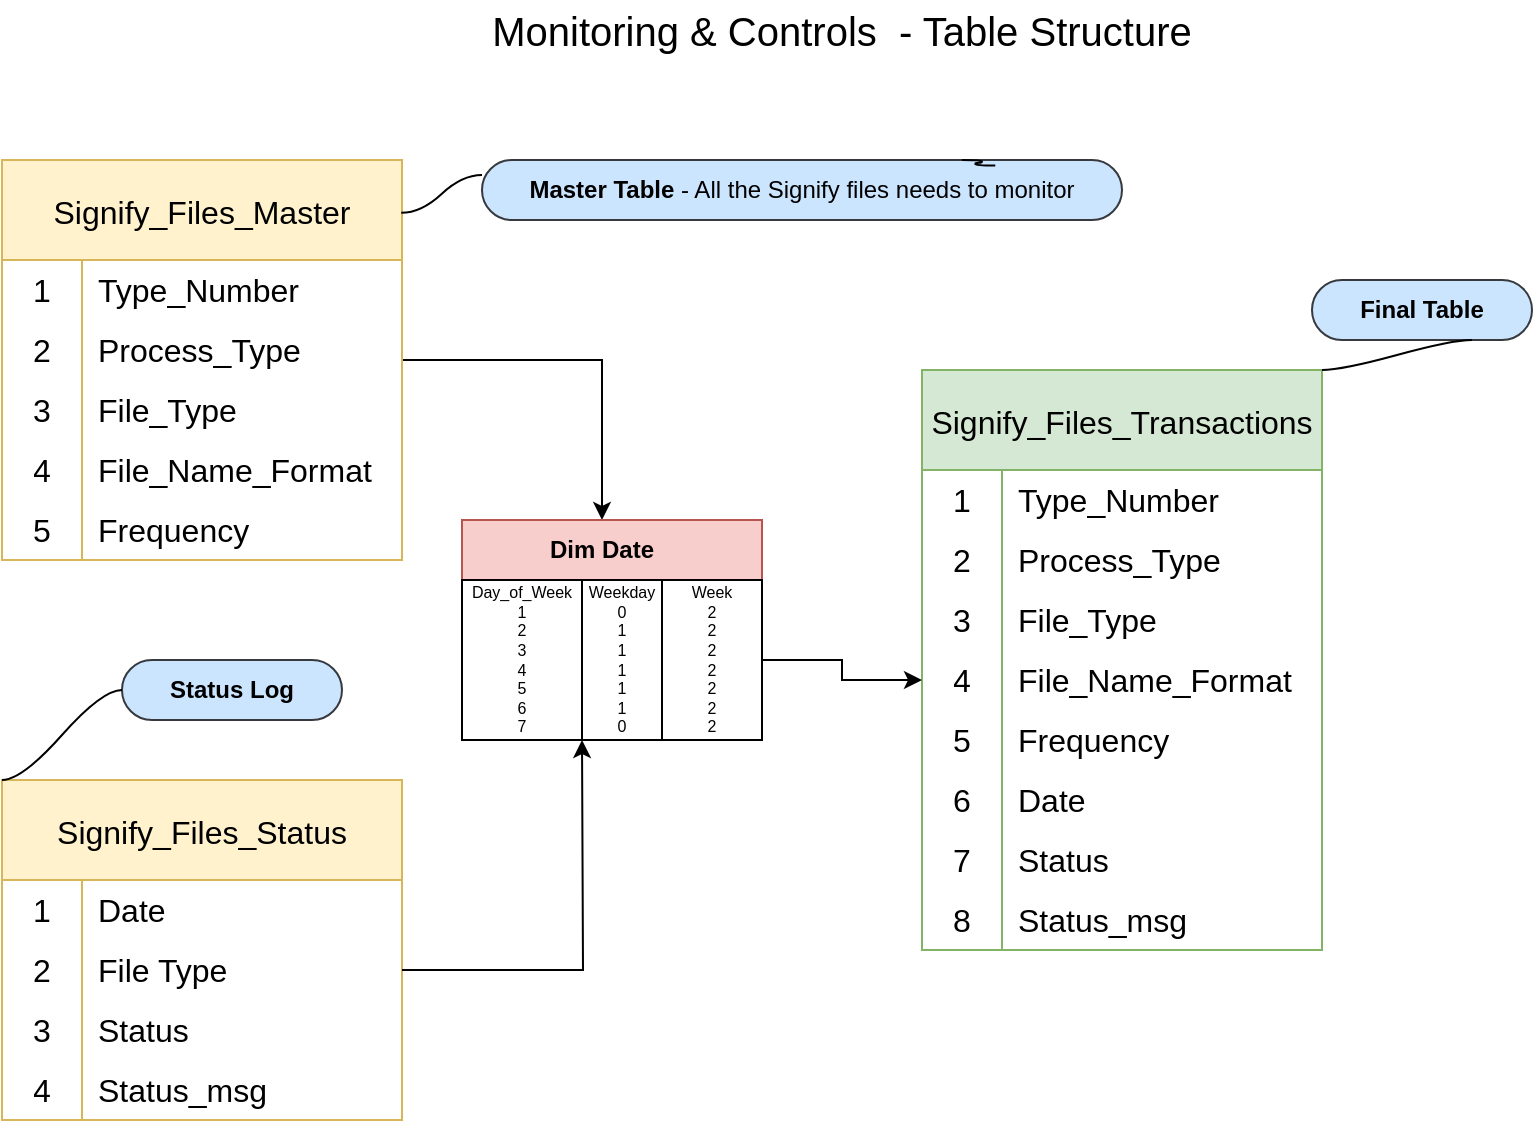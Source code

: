 <mxfile version="21.3.2" type="github">
  <diagram name="Page-1" id="bd83a815-5ea8-2e97-e5ec-87c9f400f2fa">
    <mxGraphModel dx="1315" dy="622" grid="1" gridSize="10" guides="1" tooltips="1" connect="1" arrows="1" fold="1" page="1" pageScale="1.5" pageWidth="1169" pageHeight="826" background="none" math="0" shadow="0">
      <root>
        <mxCell id="0" style=";html=1;" />
        <mxCell id="1" style=";html=1;" parent="0" />
        <mxCell id="tpGNigaO8XMMVJVtIPH--200" style="edgeStyle=orthogonalEdgeStyle;rounded=0;orthogonalLoop=1;jettySize=auto;html=1;entryX=0.5;entryY=0;entryDx=0;entryDy=0;" edge="1" parent="1" source="tpGNigaO8XMMVJVtIPH--113" target="tpGNigaO8XMMVJVtIPH--199">
          <mxGeometry relative="1" as="geometry" />
        </mxCell>
        <mxCell id="tpGNigaO8XMMVJVtIPH--113" value="Signify_Files_Master" style="shape=table;startSize=50;container=1;collapsible=0;childLayout=tableLayout;fixedRows=1;rowLines=0;fontStyle=0;strokeColor=#d6b656;fontSize=16;fillColor=#fff2cc;" vertex="1" parent="1">
          <mxGeometry x="160" y="110" width="200" height="200" as="geometry" />
        </mxCell>
        <mxCell id="tpGNigaO8XMMVJVtIPH--114" value="" style="shape=tableRow;horizontal=0;startSize=0;swimlaneHead=0;swimlaneBody=0;top=0;left=0;bottom=0;right=0;collapsible=0;dropTarget=0;fillColor=none;points=[[0,0.5],[1,0.5]];portConstraint=eastwest;strokeColor=inherit;fontSize=16;" vertex="1" parent="tpGNigaO8XMMVJVtIPH--113">
          <mxGeometry y="50" width="200" height="30" as="geometry" />
        </mxCell>
        <mxCell id="tpGNigaO8XMMVJVtIPH--115" value="1" style="shape=partialRectangle;html=1;whiteSpace=wrap;connectable=0;fillColor=none;top=0;left=0;bottom=0;right=0;overflow=hidden;pointerEvents=1;strokeColor=inherit;fontSize=16;" vertex="1" parent="tpGNigaO8XMMVJVtIPH--114">
          <mxGeometry width="40" height="30" as="geometry">
            <mxRectangle width="40" height="30" as="alternateBounds" />
          </mxGeometry>
        </mxCell>
        <mxCell id="tpGNigaO8XMMVJVtIPH--116" value="Type_Number" style="shape=partialRectangle;html=1;whiteSpace=wrap;connectable=0;fillColor=none;top=0;left=0;bottom=0;right=0;align=left;spacingLeft=6;overflow=hidden;strokeColor=inherit;fontSize=16;" vertex="1" parent="tpGNigaO8XMMVJVtIPH--114">
          <mxGeometry x="40" width="160" height="30" as="geometry">
            <mxRectangle width="160" height="30" as="alternateBounds" />
          </mxGeometry>
        </mxCell>
        <mxCell id="tpGNigaO8XMMVJVtIPH--117" value="" style="shape=tableRow;horizontal=0;startSize=0;swimlaneHead=0;swimlaneBody=0;top=0;left=0;bottom=0;right=0;collapsible=0;dropTarget=0;fillColor=none;points=[[0,0.5],[1,0.5]];portConstraint=eastwest;strokeColor=inherit;fontSize=16;" vertex="1" parent="tpGNigaO8XMMVJVtIPH--113">
          <mxGeometry y="80" width="200" height="30" as="geometry" />
        </mxCell>
        <mxCell id="tpGNigaO8XMMVJVtIPH--118" value="2" style="shape=partialRectangle;html=1;whiteSpace=wrap;connectable=0;fillColor=none;top=0;left=0;bottom=0;right=0;overflow=hidden;strokeColor=inherit;fontSize=16;" vertex="1" parent="tpGNigaO8XMMVJVtIPH--117">
          <mxGeometry width="40" height="30" as="geometry">
            <mxRectangle width="40" height="30" as="alternateBounds" />
          </mxGeometry>
        </mxCell>
        <mxCell id="tpGNigaO8XMMVJVtIPH--119" value="Process_Type" style="shape=partialRectangle;html=1;whiteSpace=wrap;connectable=0;fillColor=none;top=0;left=0;bottom=0;right=0;align=left;spacingLeft=6;overflow=hidden;strokeColor=inherit;fontSize=16;" vertex="1" parent="tpGNigaO8XMMVJVtIPH--117">
          <mxGeometry x="40" width="160" height="30" as="geometry">
            <mxRectangle width="160" height="30" as="alternateBounds" />
          </mxGeometry>
        </mxCell>
        <mxCell id="tpGNigaO8XMMVJVtIPH--120" value="" style="shape=tableRow;horizontal=0;startSize=0;swimlaneHead=0;swimlaneBody=0;top=0;left=0;bottom=0;right=0;collapsible=0;dropTarget=0;fillColor=none;points=[[0,0.5],[1,0.5]];portConstraint=eastwest;strokeColor=inherit;fontSize=16;" vertex="1" parent="tpGNigaO8XMMVJVtIPH--113">
          <mxGeometry y="110" width="200" height="30" as="geometry" />
        </mxCell>
        <mxCell id="tpGNigaO8XMMVJVtIPH--121" value="3" style="shape=partialRectangle;html=1;whiteSpace=wrap;connectable=0;fillColor=none;top=0;left=0;bottom=0;right=0;overflow=hidden;strokeColor=inherit;fontSize=16;" vertex="1" parent="tpGNigaO8XMMVJVtIPH--120">
          <mxGeometry width="40" height="30" as="geometry">
            <mxRectangle width="40" height="30" as="alternateBounds" />
          </mxGeometry>
        </mxCell>
        <mxCell id="tpGNigaO8XMMVJVtIPH--122" value="File_Type" style="shape=partialRectangle;html=1;whiteSpace=wrap;connectable=0;fillColor=none;top=0;left=0;bottom=0;right=0;align=left;spacingLeft=6;overflow=hidden;strokeColor=inherit;fontSize=16;" vertex="1" parent="tpGNigaO8XMMVJVtIPH--120">
          <mxGeometry x="40" width="160" height="30" as="geometry">
            <mxRectangle width="160" height="30" as="alternateBounds" />
          </mxGeometry>
        </mxCell>
        <mxCell id="tpGNigaO8XMMVJVtIPH--124" value="" style="shape=tableRow;horizontal=0;startSize=0;swimlaneHead=0;swimlaneBody=0;top=0;left=0;bottom=0;right=0;collapsible=0;dropTarget=0;fillColor=none;points=[[0,0.5],[1,0.5]];portConstraint=eastwest;strokeColor=inherit;fontSize=16;" vertex="1" parent="tpGNigaO8XMMVJVtIPH--113">
          <mxGeometry y="140" width="200" height="30" as="geometry" />
        </mxCell>
        <mxCell id="tpGNigaO8XMMVJVtIPH--125" value="4" style="shape=partialRectangle;html=1;whiteSpace=wrap;connectable=0;fillColor=none;top=0;left=0;bottom=0;right=0;overflow=hidden;strokeColor=inherit;fontSize=16;" vertex="1" parent="tpGNigaO8XMMVJVtIPH--124">
          <mxGeometry width="40" height="30" as="geometry">
            <mxRectangle width="40" height="30" as="alternateBounds" />
          </mxGeometry>
        </mxCell>
        <mxCell id="tpGNigaO8XMMVJVtIPH--126" value="File_Name_Format" style="shape=partialRectangle;html=1;whiteSpace=wrap;connectable=0;fillColor=none;top=0;left=0;bottom=0;right=0;align=left;spacingLeft=6;overflow=hidden;strokeColor=inherit;fontSize=16;" vertex="1" parent="tpGNigaO8XMMVJVtIPH--124">
          <mxGeometry x="40" width="160" height="30" as="geometry">
            <mxRectangle width="160" height="30" as="alternateBounds" />
          </mxGeometry>
        </mxCell>
        <mxCell id="tpGNigaO8XMMVJVtIPH--127" value="" style="shape=tableRow;horizontal=0;startSize=0;swimlaneHead=0;swimlaneBody=0;top=0;left=0;bottom=0;right=0;collapsible=0;dropTarget=0;fillColor=none;points=[[0,0.5],[1,0.5]];portConstraint=eastwest;strokeColor=inherit;fontSize=16;" vertex="1" parent="tpGNigaO8XMMVJVtIPH--113">
          <mxGeometry y="170" width="200" height="30" as="geometry" />
        </mxCell>
        <mxCell id="tpGNigaO8XMMVJVtIPH--128" value="5" style="shape=partialRectangle;html=1;whiteSpace=wrap;connectable=0;fillColor=none;top=0;left=0;bottom=0;right=0;overflow=hidden;strokeColor=inherit;fontSize=16;" vertex="1" parent="tpGNigaO8XMMVJVtIPH--127">
          <mxGeometry width="40" height="30" as="geometry">
            <mxRectangle width="40" height="30" as="alternateBounds" />
          </mxGeometry>
        </mxCell>
        <mxCell id="tpGNigaO8XMMVJVtIPH--129" value="Frequency" style="shape=partialRectangle;html=1;whiteSpace=wrap;connectable=0;fillColor=none;top=0;left=0;bottom=0;right=0;align=left;spacingLeft=6;overflow=hidden;strokeColor=inherit;fontSize=16;" vertex="1" parent="tpGNigaO8XMMVJVtIPH--127">
          <mxGeometry x="40" width="160" height="30" as="geometry">
            <mxRectangle width="160" height="30" as="alternateBounds" />
          </mxGeometry>
        </mxCell>
        <mxCell id="tpGNigaO8XMMVJVtIPH--135" value="Signify_Files_Status" style="shape=table;startSize=50;container=1;collapsible=0;childLayout=tableLayout;fixedRows=1;rowLines=0;fontStyle=0;strokeColor=#d6b656;fontSize=16;fillColor=#fff2cc;" vertex="1" parent="1">
          <mxGeometry x="160" y="420" width="200" height="170" as="geometry" />
        </mxCell>
        <mxCell id="tpGNigaO8XMMVJVtIPH--136" value="" style="shape=tableRow;horizontal=0;startSize=0;swimlaneHead=0;swimlaneBody=0;top=0;left=0;bottom=0;right=0;collapsible=0;dropTarget=0;fillColor=none;points=[[0,0.5],[1,0.5]];portConstraint=eastwest;strokeColor=inherit;fontSize=16;" vertex="1" parent="tpGNigaO8XMMVJVtIPH--135">
          <mxGeometry y="50" width="200" height="30" as="geometry" />
        </mxCell>
        <mxCell id="tpGNigaO8XMMVJVtIPH--137" value="1" style="shape=partialRectangle;html=1;whiteSpace=wrap;connectable=0;fillColor=none;top=0;left=0;bottom=0;right=0;overflow=hidden;pointerEvents=1;strokeColor=inherit;fontSize=16;" vertex="1" parent="tpGNigaO8XMMVJVtIPH--136">
          <mxGeometry width="40" height="30" as="geometry">
            <mxRectangle width="40" height="30" as="alternateBounds" />
          </mxGeometry>
        </mxCell>
        <mxCell id="tpGNigaO8XMMVJVtIPH--138" value="Date" style="shape=partialRectangle;html=1;whiteSpace=wrap;connectable=0;fillColor=none;top=0;left=0;bottom=0;right=0;align=left;spacingLeft=6;overflow=hidden;strokeColor=inherit;fontSize=16;" vertex="1" parent="tpGNigaO8XMMVJVtIPH--136">
          <mxGeometry x="40" width="160" height="30" as="geometry">
            <mxRectangle width="160" height="30" as="alternateBounds" />
          </mxGeometry>
        </mxCell>
        <mxCell id="tpGNigaO8XMMVJVtIPH--139" value="" style="shape=tableRow;horizontal=0;startSize=0;swimlaneHead=0;swimlaneBody=0;top=0;left=0;bottom=0;right=0;collapsible=0;dropTarget=0;fillColor=none;points=[[0,0.5],[1,0.5]];portConstraint=eastwest;strokeColor=inherit;fontSize=16;" vertex="1" parent="tpGNigaO8XMMVJVtIPH--135">
          <mxGeometry y="80" width="200" height="30" as="geometry" />
        </mxCell>
        <mxCell id="tpGNigaO8XMMVJVtIPH--140" value="2" style="shape=partialRectangle;html=1;whiteSpace=wrap;connectable=0;fillColor=none;top=0;left=0;bottom=0;right=0;overflow=hidden;strokeColor=inherit;fontSize=16;" vertex="1" parent="tpGNigaO8XMMVJVtIPH--139">
          <mxGeometry width="40" height="30" as="geometry">
            <mxRectangle width="40" height="30" as="alternateBounds" />
          </mxGeometry>
        </mxCell>
        <mxCell id="tpGNigaO8XMMVJVtIPH--141" value="File Type" style="shape=partialRectangle;html=1;whiteSpace=wrap;connectable=0;fillColor=none;top=0;left=0;bottom=0;right=0;align=left;spacingLeft=6;overflow=hidden;strokeColor=inherit;fontSize=16;" vertex="1" parent="tpGNigaO8XMMVJVtIPH--139">
          <mxGeometry x="40" width="160" height="30" as="geometry">
            <mxRectangle width="160" height="30" as="alternateBounds" />
          </mxGeometry>
        </mxCell>
        <mxCell id="tpGNigaO8XMMVJVtIPH--142" value="" style="shape=tableRow;horizontal=0;startSize=0;swimlaneHead=0;swimlaneBody=0;top=0;left=0;bottom=0;right=0;collapsible=0;dropTarget=0;fillColor=none;points=[[0,0.5],[1,0.5]];portConstraint=eastwest;strokeColor=inherit;fontSize=16;" vertex="1" parent="tpGNigaO8XMMVJVtIPH--135">
          <mxGeometry y="110" width="200" height="30" as="geometry" />
        </mxCell>
        <mxCell id="tpGNigaO8XMMVJVtIPH--143" value="3" style="shape=partialRectangle;html=1;whiteSpace=wrap;connectable=0;fillColor=none;top=0;left=0;bottom=0;right=0;overflow=hidden;strokeColor=inherit;fontSize=16;" vertex="1" parent="tpGNigaO8XMMVJVtIPH--142">
          <mxGeometry width="40" height="30" as="geometry">
            <mxRectangle width="40" height="30" as="alternateBounds" />
          </mxGeometry>
        </mxCell>
        <mxCell id="tpGNigaO8XMMVJVtIPH--144" value="Status" style="shape=partialRectangle;html=1;whiteSpace=wrap;connectable=0;fillColor=none;top=0;left=0;bottom=0;right=0;align=left;spacingLeft=6;overflow=hidden;strokeColor=inherit;fontSize=16;" vertex="1" parent="tpGNigaO8XMMVJVtIPH--142">
          <mxGeometry x="40" width="160" height="30" as="geometry">
            <mxRectangle width="160" height="30" as="alternateBounds" />
          </mxGeometry>
        </mxCell>
        <mxCell id="tpGNigaO8XMMVJVtIPH--145" value="" style="shape=tableRow;horizontal=0;startSize=0;swimlaneHead=0;swimlaneBody=0;top=0;left=0;bottom=0;right=0;collapsible=0;dropTarget=0;fillColor=none;points=[[0,0.5],[1,0.5]];portConstraint=eastwest;strokeColor=inherit;fontSize=16;" vertex="1" parent="tpGNigaO8XMMVJVtIPH--135">
          <mxGeometry y="140" width="200" height="30" as="geometry" />
        </mxCell>
        <mxCell id="tpGNigaO8XMMVJVtIPH--146" value="4" style="shape=partialRectangle;html=1;whiteSpace=wrap;connectable=0;fillColor=none;top=0;left=0;bottom=0;right=0;overflow=hidden;strokeColor=inherit;fontSize=16;" vertex="1" parent="tpGNigaO8XMMVJVtIPH--145">
          <mxGeometry width="40" height="30" as="geometry">
            <mxRectangle width="40" height="30" as="alternateBounds" />
          </mxGeometry>
        </mxCell>
        <mxCell id="tpGNigaO8XMMVJVtIPH--147" value="Status_msg" style="shape=partialRectangle;html=1;whiteSpace=wrap;connectable=0;fillColor=none;top=0;left=0;bottom=0;right=0;align=left;spacingLeft=6;overflow=hidden;strokeColor=inherit;fontSize=16;" vertex="1" parent="tpGNigaO8XMMVJVtIPH--145">
          <mxGeometry x="40" width="160" height="30" as="geometry">
            <mxRectangle width="160" height="30" as="alternateBounds" />
          </mxGeometry>
        </mxCell>
        <mxCell id="tpGNigaO8XMMVJVtIPH--153" value="Signify_Files_Transactions" style="shape=table;startSize=50;container=1;collapsible=0;childLayout=tableLayout;fixedRows=1;rowLines=0;fontStyle=0;strokeColor=#82b366;fontSize=16;fillColor=#d5e8d4;" vertex="1" parent="1">
          <mxGeometry x="620" y="215" width="200" height="290" as="geometry" />
        </mxCell>
        <mxCell id="tpGNigaO8XMMVJVtIPH--154" value="" style="shape=tableRow;horizontal=0;startSize=0;swimlaneHead=0;swimlaneBody=0;top=0;left=0;bottom=0;right=0;collapsible=0;dropTarget=0;fillColor=none;points=[[0,0.5],[1,0.5]];portConstraint=eastwest;strokeColor=inherit;fontSize=16;" vertex="1" parent="tpGNigaO8XMMVJVtIPH--153">
          <mxGeometry y="50" width="200" height="30" as="geometry" />
        </mxCell>
        <mxCell id="tpGNigaO8XMMVJVtIPH--155" value="1" style="shape=partialRectangle;html=1;whiteSpace=wrap;connectable=0;fillColor=none;top=0;left=0;bottom=0;right=0;overflow=hidden;pointerEvents=1;strokeColor=inherit;fontSize=16;" vertex="1" parent="tpGNigaO8XMMVJVtIPH--154">
          <mxGeometry width="40" height="30" as="geometry">
            <mxRectangle width="40" height="30" as="alternateBounds" />
          </mxGeometry>
        </mxCell>
        <mxCell id="tpGNigaO8XMMVJVtIPH--156" value="Type_Number" style="shape=partialRectangle;html=1;whiteSpace=wrap;connectable=0;fillColor=none;top=0;left=0;bottom=0;right=0;align=left;spacingLeft=6;overflow=hidden;strokeColor=inherit;fontSize=16;" vertex="1" parent="tpGNigaO8XMMVJVtIPH--154">
          <mxGeometry x="40" width="160" height="30" as="geometry">
            <mxRectangle width="160" height="30" as="alternateBounds" />
          </mxGeometry>
        </mxCell>
        <mxCell id="tpGNigaO8XMMVJVtIPH--157" value="" style="shape=tableRow;horizontal=0;startSize=0;swimlaneHead=0;swimlaneBody=0;top=0;left=0;bottom=0;right=0;collapsible=0;dropTarget=0;fillColor=none;points=[[0,0.5],[1,0.5]];portConstraint=eastwest;strokeColor=inherit;fontSize=16;" vertex="1" parent="tpGNigaO8XMMVJVtIPH--153">
          <mxGeometry y="80" width="200" height="30" as="geometry" />
        </mxCell>
        <mxCell id="tpGNigaO8XMMVJVtIPH--158" value="2" style="shape=partialRectangle;html=1;whiteSpace=wrap;connectable=0;fillColor=none;top=0;left=0;bottom=0;right=0;overflow=hidden;strokeColor=inherit;fontSize=16;" vertex="1" parent="tpGNigaO8XMMVJVtIPH--157">
          <mxGeometry width="40" height="30" as="geometry">
            <mxRectangle width="40" height="30" as="alternateBounds" />
          </mxGeometry>
        </mxCell>
        <mxCell id="tpGNigaO8XMMVJVtIPH--159" value="Process_Type" style="shape=partialRectangle;html=1;whiteSpace=wrap;connectable=0;fillColor=none;top=0;left=0;bottom=0;right=0;align=left;spacingLeft=6;overflow=hidden;strokeColor=inherit;fontSize=16;" vertex="1" parent="tpGNigaO8XMMVJVtIPH--157">
          <mxGeometry x="40" width="160" height="30" as="geometry">
            <mxRectangle width="160" height="30" as="alternateBounds" />
          </mxGeometry>
        </mxCell>
        <mxCell id="tpGNigaO8XMMVJVtIPH--160" value="" style="shape=tableRow;horizontal=0;startSize=0;swimlaneHead=0;swimlaneBody=0;top=0;left=0;bottom=0;right=0;collapsible=0;dropTarget=0;fillColor=none;points=[[0,0.5],[1,0.5]];portConstraint=eastwest;strokeColor=inherit;fontSize=16;" vertex="1" parent="tpGNigaO8XMMVJVtIPH--153">
          <mxGeometry y="110" width="200" height="30" as="geometry" />
        </mxCell>
        <mxCell id="tpGNigaO8XMMVJVtIPH--161" value="3" style="shape=partialRectangle;html=1;whiteSpace=wrap;connectable=0;fillColor=none;top=0;left=0;bottom=0;right=0;overflow=hidden;strokeColor=inherit;fontSize=16;" vertex="1" parent="tpGNigaO8XMMVJVtIPH--160">
          <mxGeometry width="40" height="30" as="geometry">
            <mxRectangle width="40" height="30" as="alternateBounds" />
          </mxGeometry>
        </mxCell>
        <mxCell id="tpGNigaO8XMMVJVtIPH--162" value="File_Type" style="shape=partialRectangle;html=1;whiteSpace=wrap;connectable=0;fillColor=none;top=0;left=0;bottom=0;right=0;align=left;spacingLeft=6;overflow=hidden;strokeColor=inherit;fontSize=16;" vertex="1" parent="tpGNigaO8XMMVJVtIPH--160">
          <mxGeometry x="40" width="160" height="30" as="geometry">
            <mxRectangle width="160" height="30" as="alternateBounds" />
          </mxGeometry>
        </mxCell>
        <mxCell id="tpGNigaO8XMMVJVtIPH--163" value="" style="shape=tableRow;horizontal=0;startSize=0;swimlaneHead=0;swimlaneBody=0;top=0;left=0;bottom=0;right=0;collapsible=0;dropTarget=0;fillColor=none;points=[[0,0.5],[1,0.5]];portConstraint=eastwest;strokeColor=inherit;fontSize=16;" vertex="1" parent="tpGNigaO8XMMVJVtIPH--153">
          <mxGeometry y="140" width="200" height="30" as="geometry" />
        </mxCell>
        <mxCell id="tpGNigaO8XMMVJVtIPH--164" value="4" style="shape=partialRectangle;html=1;whiteSpace=wrap;connectable=0;fillColor=none;top=0;left=0;bottom=0;right=0;overflow=hidden;strokeColor=inherit;fontSize=16;" vertex="1" parent="tpGNigaO8XMMVJVtIPH--163">
          <mxGeometry width="40" height="30" as="geometry">
            <mxRectangle width="40" height="30" as="alternateBounds" />
          </mxGeometry>
        </mxCell>
        <mxCell id="tpGNigaO8XMMVJVtIPH--165" value="File_Name_Format" style="shape=partialRectangle;html=1;whiteSpace=wrap;connectable=0;fillColor=none;top=0;left=0;bottom=0;right=0;align=left;spacingLeft=6;overflow=hidden;strokeColor=inherit;fontSize=16;" vertex="1" parent="tpGNigaO8XMMVJVtIPH--163">
          <mxGeometry x="40" width="160" height="30" as="geometry">
            <mxRectangle width="160" height="30" as="alternateBounds" />
          </mxGeometry>
        </mxCell>
        <mxCell id="tpGNigaO8XMMVJVtIPH--166" value="" style="shape=tableRow;horizontal=0;startSize=0;swimlaneHead=0;swimlaneBody=0;top=0;left=0;bottom=0;right=0;collapsible=0;dropTarget=0;fillColor=none;points=[[0,0.5],[1,0.5]];portConstraint=eastwest;strokeColor=inherit;fontSize=16;" vertex="1" parent="tpGNigaO8XMMVJVtIPH--153">
          <mxGeometry y="170" width="200" height="30" as="geometry" />
        </mxCell>
        <mxCell id="tpGNigaO8XMMVJVtIPH--167" value="5" style="shape=partialRectangle;html=1;whiteSpace=wrap;connectable=0;fillColor=none;top=0;left=0;bottom=0;right=0;overflow=hidden;strokeColor=inherit;fontSize=16;" vertex="1" parent="tpGNigaO8XMMVJVtIPH--166">
          <mxGeometry width="40" height="30" as="geometry">
            <mxRectangle width="40" height="30" as="alternateBounds" />
          </mxGeometry>
        </mxCell>
        <mxCell id="tpGNigaO8XMMVJVtIPH--168" value="Frequency" style="shape=partialRectangle;html=1;whiteSpace=wrap;connectable=0;fillColor=none;top=0;left=0;bottom=0;right=0;align=left;spacingLeft=6;overflow=hidden;strokeColor=inherit;fontSize=16;" vertex="1" parent="tpGNigaO8XMMVJVtIPH--166">
          <mxGeometry x="40" width="160" height="30" as="geometry">
            <mxRectangle width="160" height="30" as="alternateBounds" />
          </mxGeometry>
        </mxCell>
        <mxCell id="tpGNigaO8XMMVJVtIPH--172" value="" style="shape=tableRow;horizontal=0;startSize=0;swimlaneHead=0;swimlaneBody=0;top=0;left=0;bottom=0;right=0;collapsible=0;dropTarget=0;fillColor=none;points=[[0,0.5],[1,0.5]];portConstraint=eastwest;strokeColor=inherit;fontSize=16;" vertex="1" parent="tpGNigaO8XMMVJVtIPH--153">
          <mxGeometry y="200" width="200" height="30" as="geometry" />
        </mxCell>
        <mxCell id="tpGNigaO8XMMVJVtIPH--173" value="6" style="shape=partialRectangle;html=1;whiteSpace=wrap;connectable=0;fillColor=none;top=0;left=0;bottom=0;right=0;overflow=hidden;strokeColor=inherit;fontSize=16;" vertex="1" parent="tpGNigaO8XMMVJVtIPH--172">
          <mxGeometry width="40" height="30" as="geometry">
            <mxRectangle width="40" height="30" as="alternateBounds" />
          </mxGeometry>
        </mxCell>
        <mxCell id="tpGNigaO8XMMVJVtIPH--174" value="Date" style="shape=partialRectangle;html=1;whiteSpace=wrap;connectable=0;fillColor=none;top=0;left=0;bottom=0;right=0;align=left;spacingLeft=6;overflow=hidden;strokeColor=inherit;fontSize=16;" vertex="1" parent="tpGNigaO8XMMVJVtIPH--172">
          <mxGeometry x="40" width="160" height="30" as="geometry">
            <mxRectangle width="160" height="30" as="alternateBounds" />
          </mxGeometry>
        </mxCell>
        <mxCell id="tpGNigaO8XMMVJVtIPH--175" value="" style="shape=tableRow;horizontal=0;startSize=0;swimlaneHead=0;swimlaneBody=0;top=0;left=0;bottom=0;right=0;collapsible=0;dropTarget=0;fillColor=none;points=[[0,0.5],[1,0.5]];portConstraint=eastwest;strokeColor=inherit;fontSize=16;" vertex="1" parent="tpGNigaO8XMMVJVtIPH--153">
          <mxGeometry y="230" width="200" height="30" as="geometry" />
        </mxCell>
        <mxCell id="tpGNigaO8XMMVJVtIPH--176" value="7" style="shape=partialRectangle;html=1;whiteSpace=wrap;connectable=0;fillColor=none;top=0;left=0;bottom=0;right=0;overflow=hidden;strokeColor=inherit;fontSize=16;" vertex="1" parent="tpGNigaO8XMMVJVtIPH--175">
          <mxGeometry width="40" height="30" as="geometry">
            <mxRectangle width="40" height="30" as="alternateBounds" />
          </mxGeometry>
        </mxCell>
        <mxCell id="tpGNigaO8XMMVJVtIPH--177" value="Status" style="shape=partialRectangle;html=1;whiteSpace=wrap;connectable=0;fillColor=none;top=0;left=0;bottom=0;right=0;align=left;spacingLeft=6;overflow=hidden;strokeColor=inherit;fontSize=16;" vertex="1" parent="tpGNigaO8XMMVJVtIPH--175">
          <mxGeometry x="40" width="160" height="30" as="geometry">
            <mxRectangle width="160" height="30" as="alternateBounds" />
          </mxGeometry>
        </mxCell>
        <mxCell id="tpGNigaO8XMMVJVtIPH--178" value="" style="shape=tableRow;horizontal=0;startSize=0;swimlaneHead=0;swimlaneBody=0;top=0;left=0;bottom=0;right=0;collapsible=0;dropTarget=0;fillColor=none;points=[[0,0.5],[1,0.5]];portConstraint=eastwest;strokeColor=inherit;fontSize=16;" vertex="1" parent="tpGNigaO8XMMVJVtIPH--153">
          <mxGeometry y="260" width="200" height="30" as="geometry" />
        </mxCell>
        <mxCell id="tpGNigaO8XMMVJVtIPH--179" value="8" style="shape=partialRectangle;html=1;whiteSpace=wrap;connectable=0;fillColor=none;top=0;left=0;bottom=0;right=0;overflow=hidden;strokeColor=inherit;fontSize=16;" vertex="1" parent="tpGNigaO8XMMVJVtIPH--178">
          <mxGeometry width="40" height="30" as="geometry">
            <mxRectangle width="40" height="30" as="alternateBounds" />
          </mxGeometry>
        </mxCell>
        <mxCell id="tpGNigaO8XMMVJVtIPH--180" value="Status_msg" style="shape=partialRectangle;html=1;whiteSpace=wrap;connectable=0;fillColor=none;top=0;left=0;bottom=0;right=0;align=left;spacingLeft=6;overflow=hidden;strokeColor=inherit;fontSize=16;" vertex="1" parent="tpGNigaO8XMMVJVtIPH--178">
          <mxGeometry x="40" width="160" height="30" as="geometry">
            <mxRectangle width="160" height="30" as="alternateBounds" />
          </mxGeometry>
        </mxCell>
        <mxCell id="tpGNigaO8XMMVJVtIPH--194" value="" style="rounded=0;whiteSpace=wrap;html=1;fillColor=#f8cecc;strokeColor=#b85450;" vertex="1" parent="1">
          <mxGeometry x="390" y="290" width="150" height="110" as="geometry" />
        </mxCell>
        <mxCell id="tpGNigaO8XMMVJVtIPH--195" value="&lt;div style=&quot;font-size: 8px;&quot;&gt;&lt;font style=&quot;font-size: 8px;&quot;&gt;Day_of_Week&lt;/font&gt;&lt;/div&gt;&lt;div style=&quot;font-size: 8px;&quot;&gt;&lt;font style=&quot;font-size: 8px;&quot;&gt;1&lt;/font&gt;&lt;/div&gt;&lt;div style=&quot;font-size: 8px;&quot;&gt;&lt;font style=&quot;font-size: 8px;&quot;&gt;2&lt;/font&gt;&lt;/div&gt;&lt;div style=&quot;font-size: 8px;&quot;&gt;&lt;font style=&quot;font-size: 8px;&quot;&gt;3&lt;/font&gt;&lt;/div&gt;&lt;div style=&quot;font-size: 8px;&quot;&gt;&lt;font style=&quot;font-size: 8px;&quot;&gt;4&lt;/font&gt;&lt;/div&gt;&lt;div style=&quot;font-size: 8px;&quot;&gt;&lt;font style=&quot;font-size: 8px;&quot;&gt;5&lt;/font&gt;&lt;/div&gt;&lt;div style=&quot;font-size: 8px;&quot;&gt;&lt;font style=&quot;font-size: 8px;&quot;&gt;6&lt;/font&gt;&lt;/div&gt;&lt;div style=&quot;font-size: 8px;&quot;&gt;&lt;font style=&quot;font-size: 8px;&quot;&gt;7&lt;/font&gt;&lt;/div&gt;" style="rounded=0;whiteSpace=wrap;html=1;" vertex="1" parent="1">
          <mxGeometry x="390" y="320" width="60" height="80" as="geometry" />
        </mxCell>
        <mxCell id="tpGNigaO8XMMVJVtIPH--196" value="&lt;div style=&quot;font-size: 8px;&quot;&gt;&lt;div&gt;Weekday&lt;/div&gt;&lt;div&gt;0&lt;/div&gt;&lt;div&gt;1&lt;/div&gt;&lt;div&gt;1&lt;/div&gt;&lt;div&gt;1&lt;/div&gt;&lt;div&gt;1&lt;/div&gt;&lt;div&gt;1&lt;/div&gt;&lt;div&gt;0&lt;/div&gt;&lt;/div&gt;" style="rounded=0;whiteSpace=wrap;html=1;" vertex="1" parent="1">
          <mxGeometry x="450" y="320" width="40" height="80" as="geometry" />
        </mxCell>
        <mxCell id="tpGNigaO8XMMVJVtIPH--202" style="edgeStyle=orthogonalEdgeStyle;rounded=0;orthogonalLoop=1;jettySize=auto;html=1;entryX=0;entryY=0.5;entryDx=0;entryDy=0;exitX=1;exitY=0.5;exitDx=0;exitDy=0;" edge="1" parent="1" source="tpGNigaO8XMMVJVtIPH--198" target="tpGNigaO8XMMVJVtIPH--163">
          <mxGeometry relative="1" as="geometry">
            <mxPoint x="620" y="375.0" as="sourcePoint" />
          </mxGeometry>
        </mxCell>
        <mxCell id="tpGNigaO8XMMVJVtIPH--198" value="&lt;div style=&quot;font-size: 8px;&quot;&gt;&lt;div style=&quot;&quot;&gt;Week&lt;/div&gt;&lt;div style=&quot;&quot;&gt;&lt;span style=&quot;font-size: 8px;&quot;&gt;2&lt;/span&gt;&lt;/div&gt;&lt;div style=&quot;&quot;&gt;&lt;span style=&quot;font-size: 8px;&quot;&gt;2&lt;/span&gt;&lt;/div&gt;&lt;div style=&quot;&quot;&gt;&lt;span style=&quot;font-size: 8px;&quot;&gt;2&lt;/span&gt;&lt;/div&gt;&lt;div style=&quot;&quot;&gt;&lt;span style=&quot;font-size: 8px;&quot;&gt;2&lt;/span&gt;&lt;/div&gt;&lt;div style=&quot;&quot;&gt;&lt;span style=&quot;font-size: 8px;&quot;&gt;2&lt;/span&gt;&lt;/div&gt;&lt;div style=&quot;&quot;&gt;&lt;span style=&quot;font-size: 8px;&quot;&gt;2&lt;/span&gt;&lt;/div&gt;&lt;div style=&quot;&quot;&gt;&lt;span style=&quot;font-size: 8px;&quot;&gt;2&lt;/span&gt;&lt;/div&gt;&lt;/div&gt;" style="rounded=0;whiteSpace=wrap;html=1;" vertex="1" parent="1">
          <mxGeometry x="490" y="320" width="50" height="80" as="geometry" />
        </mxCell>
        <mxCell id="tpGNigaO8XMMVJVtIPH--199" value="Dim Date" style="text;strokeColor=none;align=center;fillColor=none;html=1;verticalAlign=middle;whiteSpace=wrap;rounded=0;fontStyle=1" vertex="1" parent="1">
          <mxGeometry x="430" y="290" width="60" height="30" as="geometry" />
        </mxCell>
        <mxCell id="tpGNigaO8XMMVJVtIPH--201" style="edgeStyle=orthogonalEdgeStyle;rounded=0;orthogonalLoop=1;jettySize=auto;html=1;" edge="1" parent="1" source="tpGNigaO8XMMVJVtIPH--139">
          <mxGeometry relative="1" as="geometry">
            <mxPoint x="450" y="400.0" as="targetPoint" />
          </mxGeometry>
        </mxCell>
        <mxCell id="tpGNigaO8XMMVJVtIPH--205" value="&lt;b&gt;Master Table &lt;/b&gt;- All the Signify files needs to monitor" style="whiteSpace=wrap;html=1;rounded=1;arcSize=50;align=center;verticalAlign=middle;strokeWidth=1;autosize=1;spacing=4;treeFolding=1;treeMoving=1;newEdgeStyle={&quot;edgeStyle&quot;:&quot;entityRelationEdgeStyle&quot;,&quot;startArrow&quot;:&quot;none&quot;,&quot;endArrow&quot;:&quot;none&quot;,&quot;segment&quot;:10,&quot;curved&quot;:1,&quot;sourcePerimeterSpacing&quot;:0,&quot;targetPerimeterSpacing&quot;:0};fillColor=#cce5ff;strokeColor=#36393d;" vertex="1" parent="1">
          <mxGeometry x="400" y="110" width="320" height="30" as="geometry" />
        </mxCell>
        <mxCell id="tpGNigaO8XMMVJVtIPH--206" value="" style="edgeStyle=entityRelationEdgeStyle;startArrow=none;endArrow=none;segment=10;curved=1;sourcePerimeterSpacing=0;targetPerimeterSpacing=0;rounded=0;entryX=0;entryY=0.25;entryDx=0;entryDy=0;exitX=0.998;exitY=0.132;exitDx=0;exitDy=0;exitPerimeter=0;" edge="1" target="tpGNigaO8XMMVJVtIPH--205" parent="1" source="tpGNigaO8XMMVJVtIPH--113">
          <mxGeometry relative="1" as="geometry">
            <mxPoint x="240" y="110" as="sourcePoint" />
          </mxGeometry>
        </mxCell>
        <mxCell id="tpGNigaO8XMMVJVtIPH--207" style="edgeStyle=entityRelationEdgeStyle;rounded=0;orthogonalLoop=1;jettySize=auto;html=1;startArrow=none;endArrow=none;segment=10;curved=1;sourcePerimeterSpacing=0;targetPerimeterSpacing=0;exitX=0.75;exitY=0;exitDx=0;exitDy=0;entryX=0.802;entryY=0.092;entryDx=0;entryDy=0;entryPerimeter=0;" edge="1" parent="1" source="tpGNigaO8XMMVJVtIPH--205" target="tpGNigaO8XMMVJVtIPH--205">
          <mxGeometry relative="1" as="geometry" />
        </mxCell>
        <mxCell id="tpGNigaO8XMMVJVtIPH--208" value="Final Table" style="whiteSpace=wrap;html=1;rounded=1;arcSize=50;align=center;verticalAlign=middle;strokeWidth=1;autosize=1;spacing=4;treeFolding=1;treeMoving=1;newEdgeStyle={&quot;edgeStyle&quot;:&quot;entityRelationEdgeStyle&quot;,&quot;startArrow&quot;:&quot;none&quot;,&quot;endArrow&quot;:&quot;none&quot;,&quot;segment&quot;:10,&quot;curved&quot;:1,&quot;sourcePerimeterSpacing&quot;:0,&quot;targetPerimeterSpacing&quot;:0};fontStyle=1;fillColor=#cce5ff;strokeColor=#36393d;" vertex="1" parent="1">
          <mxGeometry x="815" y="170" width="110" height="30" as="geometry" />
        </mxCell>
        <mxCell id="tpGNigaO8XMMVJVtIPH--209" value="" style="edgeStyle=entityRelationEdgeStyle;startArrow=none;endArrow=none;segment=10;curved=1;sourcePerimeterSpacing=0;targetPerimeterSpacing=0;rounded=0;exitX=1;exitY=0;exitDx=0;exitDy=0;" edge="1" parent="1" source="tpGNigaO8XMMVJVtIPH--153">
          <mxGeometry relative="1" as="geometry">
            <mxPoint x="710" y="625" as="sourcePoint" />
            <mxPoint x="895" y="200.0" as="targetPoint" />
          </mxGeometry>
        </mxCell>
        <mxCell id="tpGNigaO8XMMVJVtIPH--211" value="Status Log" style="whiteSpace=wrap;html=1;rounded=1;arcSize=50;align=center;verticalAlign=middle;strokeWidth=1;autosize=1;spacing=4;treeFolding=1;treeMoving=1;newEdgeStyle={&quot;edgeStyle&quot;:&quot;entityRelationEdgeStyle&quot;,&quot;startArrow&quot;:&quot;none&quot;,&quot;endArrow&quot;:&quot;none&quot;,&quot;segment&quot;:10,&quot;curved&quot;:1,&quot;sourcePerimeterSpacing&quot;:0,&quot;targetPerimeterSpacing&quot;:0};fontStyle=1;fillColor=#cce5ff;strokeColor=#36393d;" vertex="1" parent="1">
          <mxGeometry x="220" y="360" width="110" height="30" as="geometry" />
        </mxCell>
        <mxCell id="tpGNigaO8XMMVJVtIPH--212" value="" style="edgeStyle=entityRelationEdgeStyle;startArrow=none;endArrow=none;segment=10;curved=1;sourcePerimeterSpacing=0;targetPerimeterSpacing=0;rounded=0;exitX=1;exitY=0;exitDx=0;exitDy=0;" edge="1" parent="1" target="tpGNigaO8XMMVJVtIPH--211">
          <mxGeometry relative="1" as="geometry">
            <mxPoint x="160" y="420" as="sourcePoint" />
          </mxGeometry>
        </mxCell>
        <mxCell id="tpGNigaO8XMMVJVtIPH--214" value="&lt;font style=&quot;font-size: 20px;&quot;&gt;Monitoring &amp;amp; Controls&amp;nbsp; - Table Structure&lt;/font&gt;" style="text;strokeColor=none;align=center;fillColor=none;html=1;verticalAlign=middle;whiteSpace=wrap;rounded=0;" vertex="1" parent="1">
          <mxGeometry x="390" y="30" width="380" height="30" as="geometry" />
        </mxCell>
      </root>
    </mxGraphModel>
  </diagram>
</mxfile>
